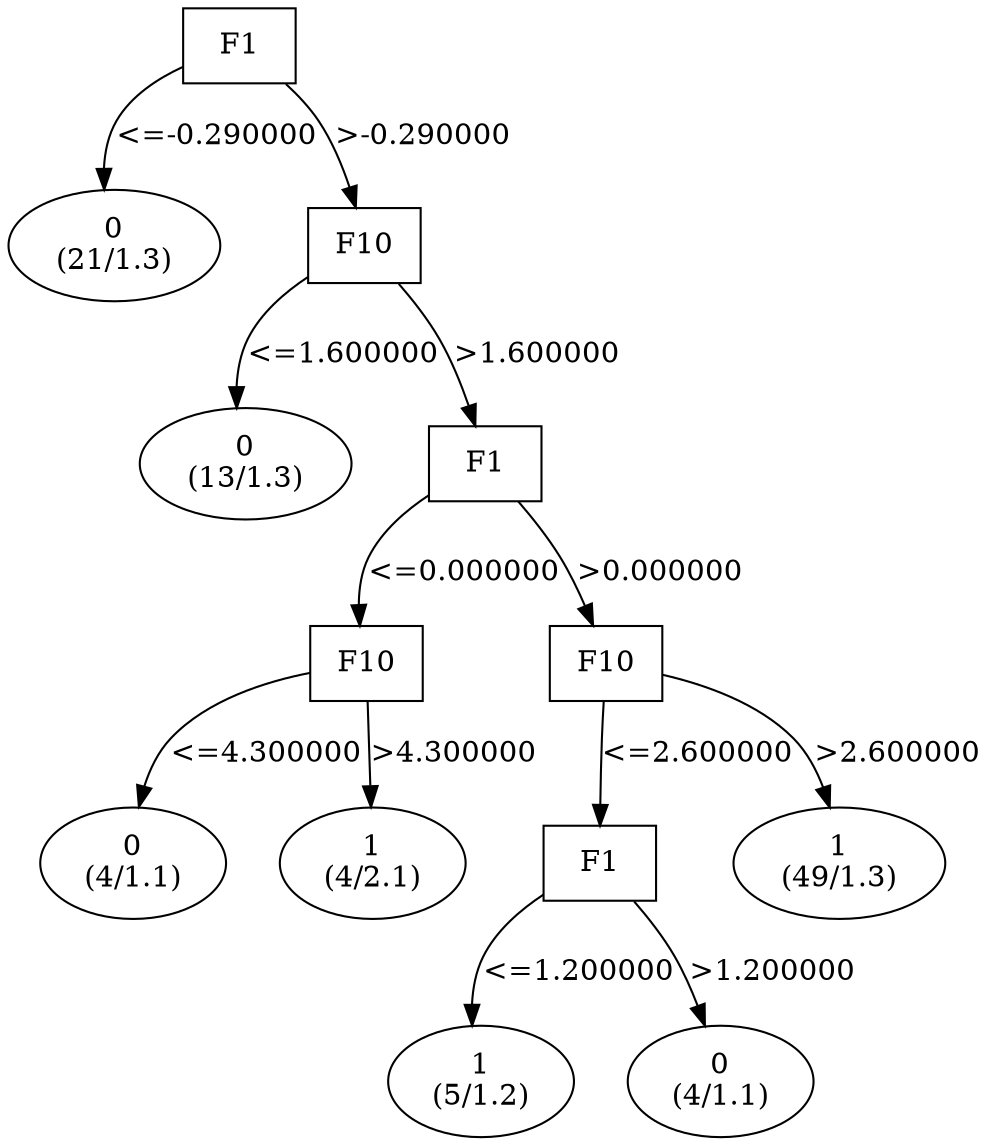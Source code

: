 digraph YaDT {
n0 [ shape=box, label="F1\n"]
n0 -> n1 [label="<=-0.290000"]
n1 [ shape=ellipse, label="0\n(21/1.3)"]
n0 -> n2 [label=">-0.290000"]
n2 [ shape=box, label="F10\n"]
n2 -> n3 [label="<=1.600000"]
n3 [ shape=ellipse, label="0\n(13/1.3)"]
n2 -> n4 [label=">1.600000"]
n4 [ shape=box, label="F1\n"]
n4 -> n5 [label="<=0.000000"]
n5 [ shape=box, label="F10\n"]
n5 -> n6 [label="<=4.300000"]
n6 [ shape=ellipse, label="0\n(4/1.1)"]
n5 -> n7 [label=">4.300000"]
n7 [ shape=ellipse, label="1\n(4/2.1)"]
n4 -> n9 [label=">0.000000"]
n9 [ shape=box, label="F10\n"]
n9 -> n10 [label="<=2.600000"]
n10 [ shape=box, label="F1\n"]
n10 -> n11 [label="<=1.200000"]
n11 [ shape=ellipse, label="1\n(5/1.2)"]
n10 -> n12 [label=">1.200000"]
n12 [ shape=ellipse, label="0\n(4/1.1)"]
n9 -> n14 [label=">2.600000"]
n14 [ shape=ellipse, label="1\n(49/1.3)"]
}
